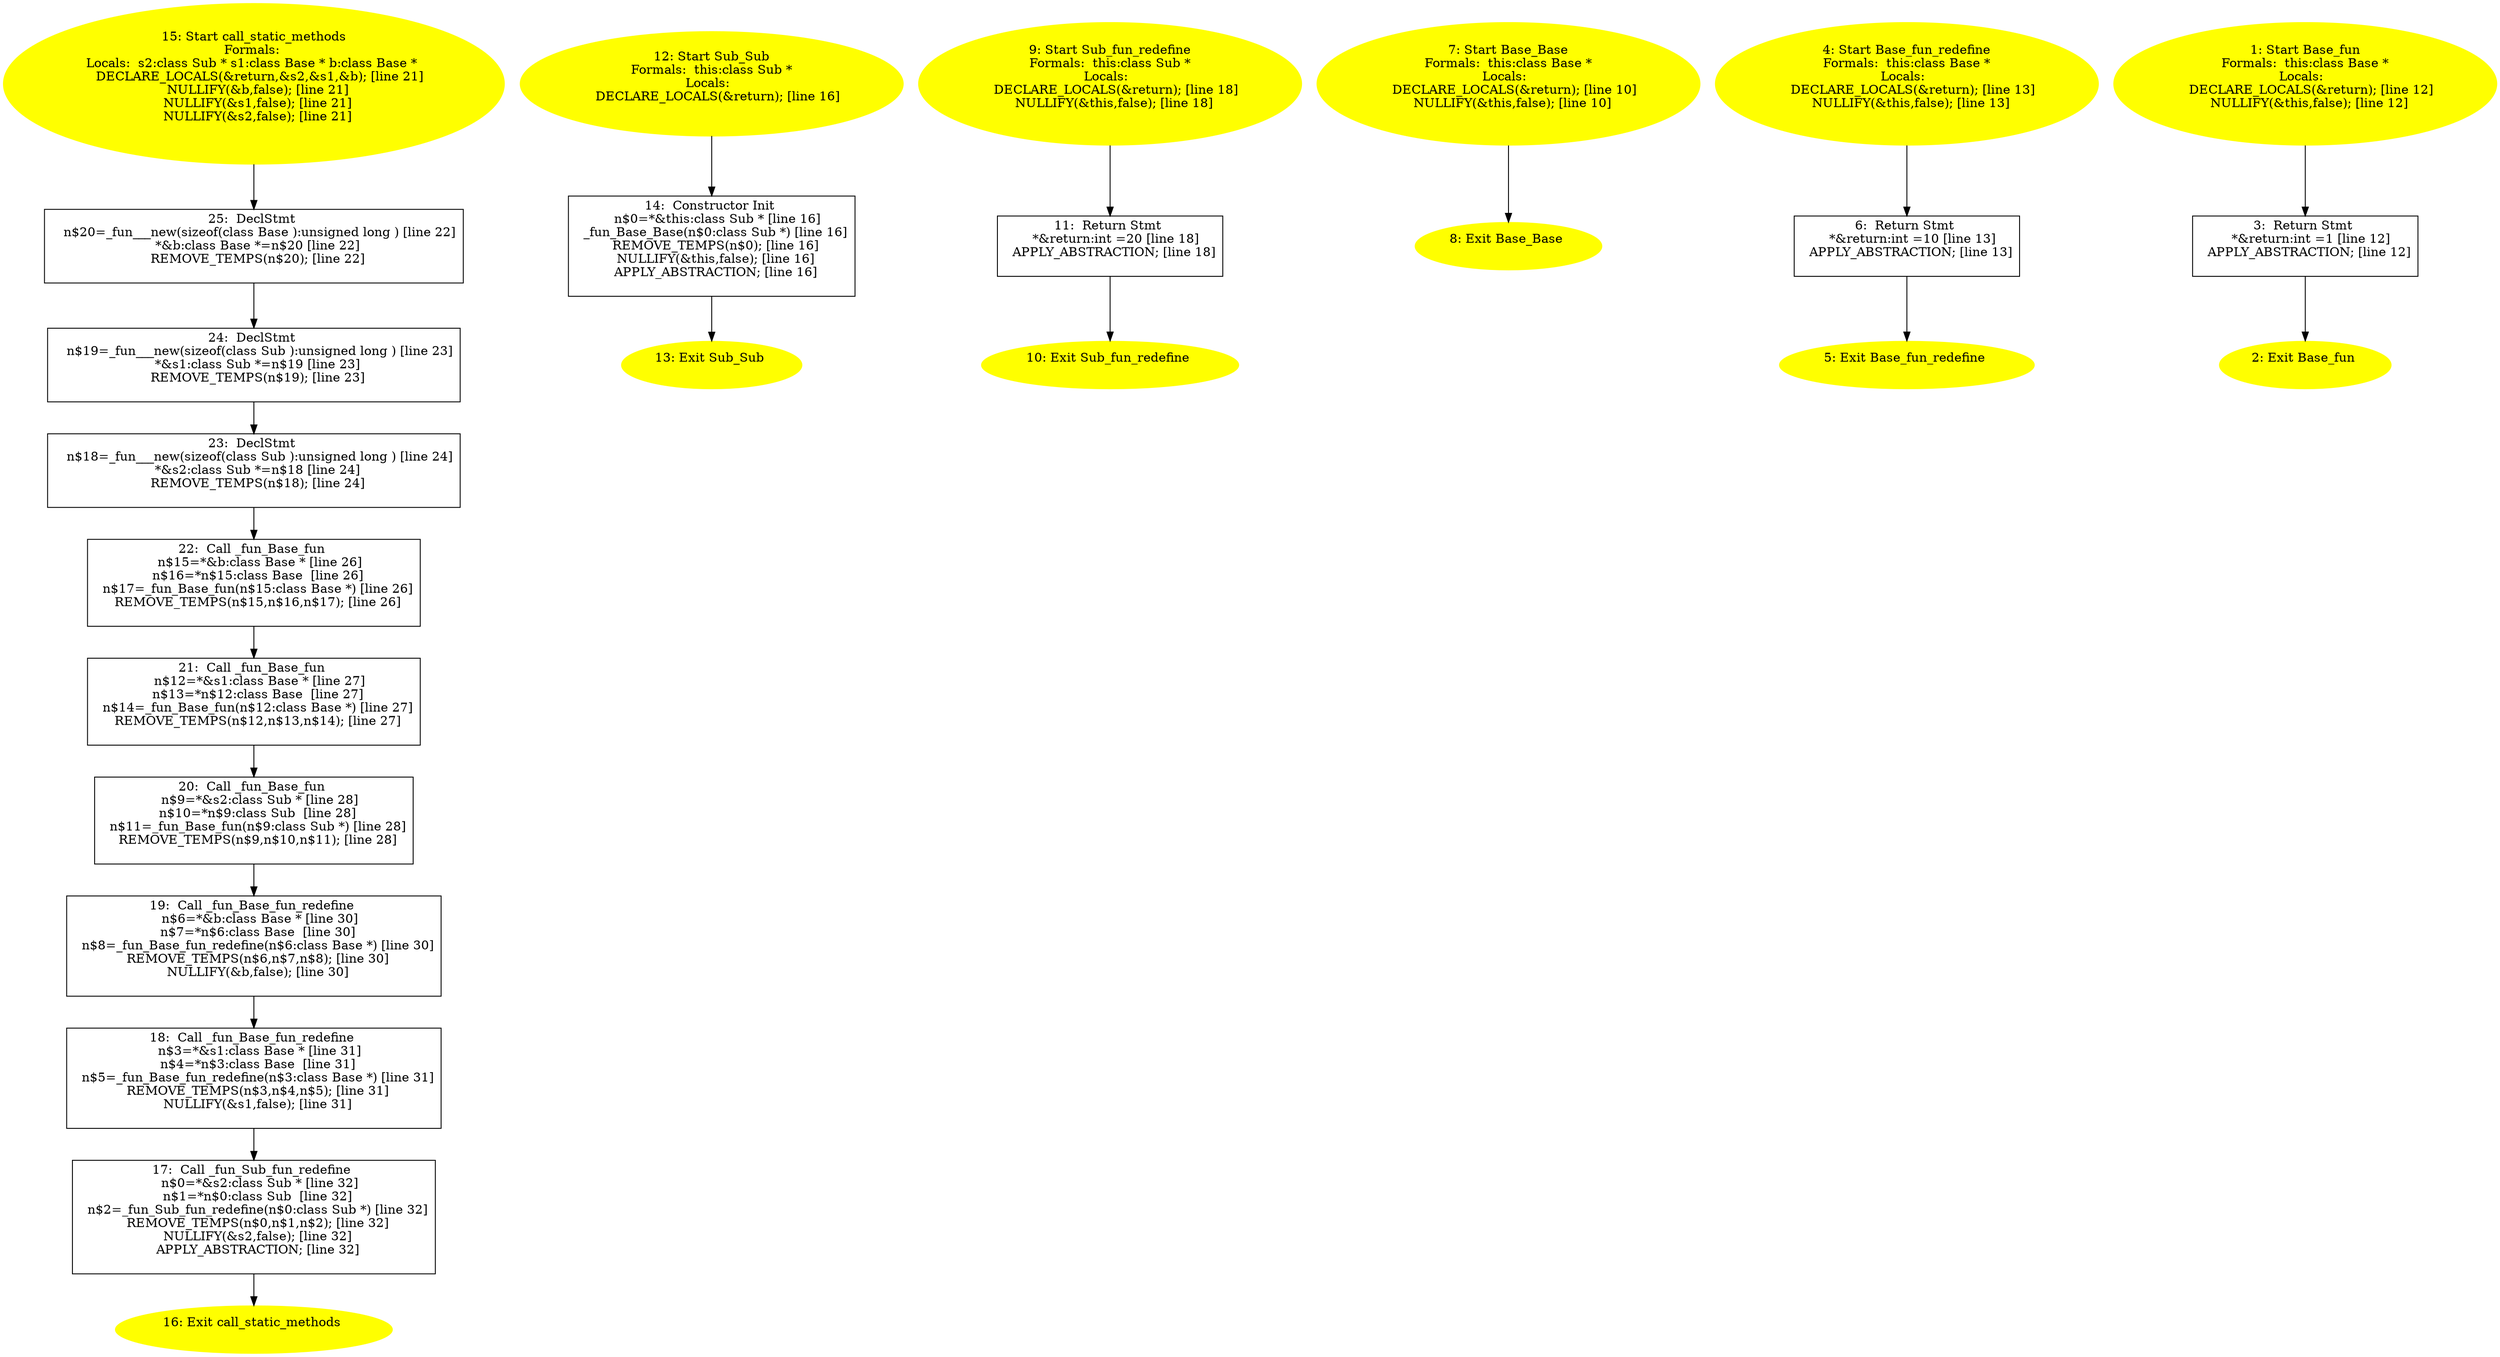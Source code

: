 digraph iCFG {
25 [label="25:  DeclStmt \n   n$20=_fun___new(sizeof(class Base ):unsigned long ) [line 22]\n  *&b:class Base *=n$20 [line 22]\n  REMOVE_TEMPS(n$20); [line 22]\n " shape="box"]
	

	 25 -> 24 ;
24 [label="24:  DeclStmt \n   n$19=_fun___new(sizeof(class Sub ):unsigned long ) [line 23]\n  *&s1:class Sub *=n$19 [line 23]\n  REMOVE_TEMPS(n$19); [line 23]\n " shape="box"]
	

	 24 -> 23 ;
23 [label="23:  DeclStmt \n   n$18=_fun___new(sizeof(class Sub ):unsigned long ) [line 24]\n  *&s2:class Sub *=n$18 [line 24]\n  REMOVE_TEMPS(n$18); [line 24]\n " shape="box"]
	

	 23 -> 22 ;
22 [label="22:  Call _fun_Base_fun \n   n$15=*&b:class Base * [line 26]\n  n$16=*n$15:class Base  [line 26]\n  n$17=_fun_Base_fun(n$15:class Base *) [line 26]\n  REMOVE_TEMPS(n$15,n$16,n$17); [line 26]\n " shape="box"]
	

	 22 -> 21 ;
21 [label="21:  Call _fun_Base_fun \n   n$12=*&s1:class Base * [line 27]\n  n$13=*n$12:class Base  [line 27]\n  n$14=_fun_Base_fun(n$12:class Base *) [line 27]\n  REMOVE_TEMPS(n$12,n$13,n$14); [line 27]\n " shape="box"]
	

	 21 -> 20 ;
20 [label="20:  Call _fun_Base_fun \n   n$9=*&s2:class Sub * [line 28]\n  n$10=*n$9:class Sub  [line 28]\n  n$11=_fun_Base_fun(n$9:class Sub *) [line 28]\n  REMOVE_TEMPS(n$9,n$10,n$11); [line 28]\n " shape="box"]
	

	 20 -> 19 ;
19 [label="19:  Call _fun_Base_fun_redefine \n   n$6=*&b:class Base * [line 30]\n  n$7=*n$6:class Base  [line 30]\n  n$8=_fun_Base_fun_redefine(n$6:class Base *) [line 30]\n  REMOVE_TEMPS(n$6,n$7,n$8); [line 30]\n  NULLIFY(&b,false); [line 30]\n " shape="box"]
	

	 19 -> 18 ;
18 [label="18:  Call _fun_Base_fun_redefine \n   n$3=*&s1:class Base * [line 31]\n  n$4=*n$3:class Base  [line 31]\n  n$5=_fun_Base_fun_redefine(n$3:class Base *) [line 31]\n  REMOVE_TEMPS(n$3,n$4,n$5); [line 31]\n  NULLIFY(&s1,false); [line 31]\n " shape="box"]
	

	 18 -> 17 ;
17 [label="17:  Call _fun_Sub_fun_redefine \n   n$0=*&s2:class Sub * [line 32]\n  n$1=*n$0:class Sub  [line 32]\n  n$2=_fun_Sub_fun_redefine(n$0:class Sub *) [line 32]\n  REMOVE_TEMPS(n$0,n$1,n$2); [line 32]\n  NULLIFY(&s2,false); [line 32]\n  APPLY_ABSTRACTION; [line 32]\n " shape="box"]
	

	 17 -> 16 ;
16 [label="16: Exit call_static_methods \n  " color=yellow style=filled]
	

15 [label="15: Start call_static_methods\nFormals: \nLocals:  s2:class Sub * s1:class Base * b:class Base * \n   DECLARE_LOCALS(&return,&s2,&s1,&b); [line 21]\n  NULLIFY(&b,false); [line 21]\n  NULLIFY(&s1,false); [line 21]\n  NULLIFY(&s2,false); [line 21]\n " color=yellow style=filled]
	

	 15 -> 25 ;
14 [label="14:  Constructor Init \n   n$0=*&this:class Sub * [line 16]\n  _fun_Base_Base(n$0:class Sub *) [line 16]\n  REMOVE_TEMPS(n$0); [line 16]\n  NULLIFY(&this,false); [line 16]\n  APPLY_ABSTRACTION; [line 16]\n " shape="box"]
	

	 14 -> 13 ;
13 [label="13: Exit Sub_Sub \n  " color=yellow style=filled]
	

12 [label="12: Start Sub_Sub\nFormals:  this:class Sub *\nLocals:  \n   DECLARE_LOCALS(&return); [line 16]\n " color=yellow style=filled]
	

	 12 -> 14 ;
11 [label="11:  Return Stmt \n   *&return:int =20 [line 18]\n  APPLY_ABSTRACTION; [line 18]\n " shape="box"]
	

	 11 -> 10 ;
10 [label="10: Exit Sub_fun_redefine \n  " color=yellow style=filled]
	

9 [label="9: Start Sub_fun_redefine\nFormals:  this:class Sub *\nLocals:  \n   DECLARE_LOCALS(&return); [line 18]\n  NULLIFY(&this,false); [line 18]\n " color=yellow style=filled]
	

	 9 -> 11 ;
8 [label="8: Exit Base_Base \n  " color=yellow style=filled]
	

7 [label="7: Start Base_Base\nFormals:  this:class Base *\nLocals:  \n   DECLARE_LOCALS(&return); [line 10]\n  NULLIFY(&this,false); [line 10]\n " color=yellow style=filled]
	

	 7 -> 8 ;
6 [label="6:  Return Stmt \n   *&return:int =10 [line 13]\n  APPLY_ABSTRACTION; [line 13]\n " shape="box"]
	

	 6 -> 5 ;
5 [label="5: Exit Base_fun_redefine \n  " color=yellow style=filled]
	

4 [label="4: Start Base_fun_redefine\nFormals:  this:class Base *\nLocals:  \n   DECLARE_LOCALS(&return); [line 13]\n  NULLIFY(&this,false); [line 13]\n " color=yellow style=filled]
	

	 4 -> 6 ;
3 [label="3:  Return Stmt \n   *&return:int =1 [line 12]\n  APPLY_ABSTRACTION; [line 12]\n " shape="box"]
	

	 3 -> 2 ;
2 [label="2: Exit Base_fun \n  " color=yellow style=filled]
	

1 [label="1: Start Base_fun\nFormals:  this:class Base *\nLocals:  \n   DECLARE_LOCALS(&return); [line 12]\n  NULLIFY(&this,false); [line 12]\n " color=yellow style=filled]
	

	 1 -> 3 ;
}
